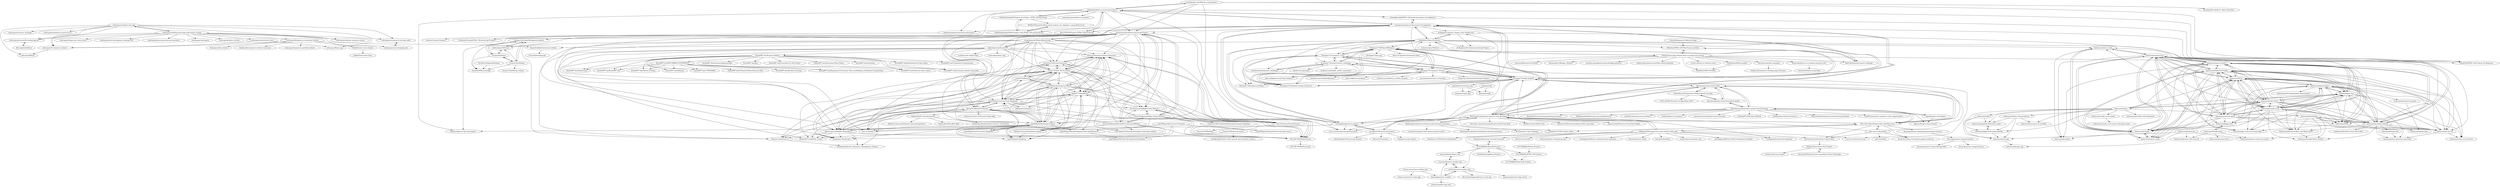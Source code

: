 digraph G {
"Sulagna-Dutta-Roy/Webeginner-projects" -> "Subhradeep10/Fitnezz"
"Sulagna-Dutta-Roy/Webeginner-projects" -> "tier3guy/Acadmica"
"Sulagna-Dutta-Roy/Webeginner-projects" -> "Susmita-Dey/Sukoon"
"Sulagna-Dutta-Roy/Webeginner-projects" -> "shreya024/MemoriesApp"
"ridsuteri/Awesome-Chrome-Extensions" -> "harshita214/Chrome-Extension"
"ridsuteri/Awesome-Chrome-Extensions" -> "surajm-333/Ace-The-FrontEnd"
"ridsuteri/Awesome-Chrome-Extensions" -> "Daksh777/TakeABreak"
"ridsuteri/Awesome-Chrome-Extensions" -> "Tech-N-Science/FunwithScience"
"ridsuteri/Awesome-Chrome-Extensions" -> "arpit456jain/Amazing-Js-Projects"
"briancodex/html-css-js-website-smooth-scroll" -> "briancodex/html-css-portfolio"
"JS-Beginners/project_change_color_background" -> "JS-Beginners/Calculator-JavaScript-Project"
"JS-Beginners/project_change_color_background" -> "ShaifArfan/30days30submits"
"JS-Beginners/project_change_color_background" -> "kubowania/space-invaders"
"Lakhankumawat/LearnCPP" -> "surajm-333/Ace-The-FrontEnd"
"Lakhankumawat/LearnCPP" -> "khushi-purwar/WebDev-ProjectKart"
"Lakhankumawat/LearnCPP" -> "swapnilsparsh/30DaysOfJavaScript"
"Lakhankumawat/LearnCPP" -> "Kushal997-das/Project-Guidance"
"Lakhankumawat/LearnCPP" -> "Rayman-Sodhi/Clone-IT"
"Lakhankumawat/LearnCPP" -> "ridsuteri/Awesome-Chrome-Extensions"
"Lakhankumawat/LearnCPP" -> "arpit456jain/Cool-Front-End-Templates"
"Lakhankumawat/LearnCPP" -> "vasu-1/CalcHub"
"Lakhankumawat/LearnCPP" -> "arpit456jain/Amazing-Js-Projects"
"Lakhankumawat/LearnCPP" -> "abhijeet007rocks8/Dev-Scripts"
"Lakhankumawat/LearnCPP" -> "harshita214/Chrome-Extension"
"Lakhankumawat/LearnCPP" -> "ZeroOctave/ZeroOctave-Javascript-Projects"
"Lakhankumawat/LearnCPP" -> "prathimacode-hub/IoT-Spot"
"Lakhankumawat/LearnCPP" -> "DSC-JSS-NOIDA/QuickLearn"
"Lakhankumawat/LearnCPP" -> "Codecademy/learn-cpp" ["e"=1]
"4GeeksAcademy/react-tutorial-exercises" -> "K-G-PRAJWAL/ReactJS-Projects"
"Kushal997-das/Project-Guidance" -> "Kushal997-das/THE-SPARKS-FOUNDATION"
"Kushal997-das/Project-Guidance" -> "Kushal997-das/Hackerrank"
"Kushal997-das/Project-Guidance" -> "Kushal997-das/Kushal997-das"
"Kushal997-das/Project-Guidance" -> "Kushal997-das/Pattern_Printing"
"Kushal997-das/Project-Guidance" -> "Kushal997-das/Hacktoberfest-Project-Ideas"
"Kushal997-das/Project-Guidance" -> "Kushal997-das/Webmap"
"Kushal997-das/Project-Guidance" -> "Kushal997-das/C-PROGRAM"
"Kushal997-das/Project-Guidance" -> "Kushal997-das/Competitive-Programming"
"Kushal997-das/Project-Guidance" -> "Kushal997-das/Python-for-data-science"
"Kushal997-das/Project-Guidance" -> "Kushal997-das/Pyautogui-module-using-audio"
"Kushal997-das/Project-Guidance" -> "Kushal997-das/awesome-github-profiles"
"Kushal997-das/Project-Guidance" -> "Kushal997-das/Java"
"Kushal997-das/Project-Guidance" -> "Kushal997-das/Contribute-To-This-Project"
"Kushal997-das/Project-Guidance" -> "Kushal997-das/Generation-Music-Player"
"Kushal997-das/Project-Guidance" -> "Kushal997-das/Calculator"
"codersgyan/Responsive-restaurant-website" -> "codersgyan/E-commerce-website"
"codersgyan/Responsive-restaurant-website" -> "Dujota/parallax-website"
"codersgyan/Responsive-restaurant-website" -> "YaninaTrekhleb/restaurant-website"
"codersgyan/Responsive-restaurant-website" -> "ldelbel/music-store-website"
"codersgyan/Responsive-restaurant-website" -> "bedimcode/responsive-website-restaurant" ["e"=1]
"codersgyan/Responsive-restaurant-website" -> "codersgyan/responsive-portfolio-website"
"ShaifArfan/AYANs-portfolio" -> "ShaifArfan/AMYs-Portfolio"
"sahandghavidel/HTML-CSS-JavaScript-projects-for-beginners" -> "solygambas/html-css-javascript-projects"
"sahandghavidel/HTML-CSS-JavaScript-projects-for-beginners" -> "romeojeremiah/javascript-projects-for-beginners"
"sahandghavidel/HTML-CSS-JavaScript-projects-for-beginners" -> "YahiaElTai/HTML-CSS-Projects-for-Beginners"
"behnamazimi/practical-front-end-projects" -> "smthari/Frontend-Projects"
"ShaifArfan/30days30submits" -> "WebCifar/HTML-CSS-Mini-Project-portfolio"
"ShaifArfan/30days30submits" -> "JS-Beginners/project_change_color_background"
"ShaifArfan/30days30submits" -> "WebCifar/frontend-mentor-challenge"
"ShaifArfan/30days30submits" -> "YahiaElTai/HTML-CSS-Projects-for-Beginners"
"ShaifArfan/30days30submits" -> "YaninaTrekhleb/restaurant-website"
"ShaifArfan/30days30submits" -> "strongdan/beginner-js-projects"
"ShaifArfan/30days30submits" -> "zuolizhu/frontendmentor_challenges"
"ShaifArfan/30days30submits" -> "JS-Beginners/Calculator-JavaScript-Project"
"ShaifArfan/30days30submits" -> "florinpop17/10-projects-1-hour"
"ShaifArfan/30days30submits" -> "tusharnankani/ToDoList"
"ShaifArfan/30days30submits" -> "florinpop17/frontend-mentor-challenges"
"ShaifArfan/30days30submits" -> "WebCifar/one-page-website-html-css-project-for-practice"
"ShaifArfan/30days30submits" -> "romeojeremiah/javascript-projects-for-beginners"
"ShaifArfan/30days30submits" -> "florinpop17/100Days100Projects"
"ShaifArfan/30days30submits" -> "kubowania/whac-a-mole"
"Tech-N-Science/FunwithScience" -> "SaraswatGit/PlanZap"
"Tech-N-Science/FunwithScience" -> "ridsuteri/Awesome-Chrome-Extensions"
"Tech-N-Science/FunwithScience" -> "The-Shivam-garg/BigB-E-learn-Websit-e"
"The-Shivam-garg/BigB-E-learn-Websit-e" -> "Tech-N-Science/FunwithScience"
"The-Shivam-garg/BigB-E-learn-Websit-e" -> "DSC-JSS-NOIDA/QuickLearn"
"The-Shivam-garg/BigB-E-learn-Websit-e" -> "SauravMukherjee44/Aec-Library-Website"
"The-Shivam-garg/BigB-E-learn-Websit-e" -> "Daksh777/TakeABreak"
"florinpop17/10-projects-10-hours" -> "florinpop17/100Days100Projects"
"florinpop17/10-projects-10-hours" -> "florinpop17/weekly-projects"
"florinpop17/10-projects-10-hours" -> "florinpop17/10-projects-1-hour"
"florinpop17/10-projects-10-hours" -> "florinpop17/10websites-design-to-html-css"
"florinpop17/10-projects-10-hours" -> "florinpop17/frontend-mentor-challenges"
"florinpop17/10-projects-10-hours" -> "john-smilga/javascript-basic-projects" ["e"=1]
"florinpop17/10-projects-10-hours" -> "zero-to-mastery/javascript20-projects" ["e"=1]
"florinpop17/10-projects-10-hours" -> "Vishal-raj-1/Awesome-JavaScript-Projects" ["e"=1]
"florinpop17/10-projects-10-hours" -> "bradtraversy/vanillawebprojects" ["e"=1]
"florinpop17/10-projects-10-hours" -> "ShaifArfan/30days30submits"
"florinpop17/10-projects-10-hours" -> "romeojeremiah/javascript-projects-for-beginners"
"florinpop17/10-projects-10-hours" -> "john-smilga/react-projects" ["e"=1]
"florinpop17/10-projects-10-hours" -> "bradtraversy/modern_js_udemy_projects" ["e"=1]
"florinpop17/10-projects-10-hours" -> "zero-to-mastery/resources" ["e"=1]
"florinpop17/10-projects-10-hours" -> "micromata/awesome-css-learning" ["e"=1]
"denniskigen/react-weather" -> "iondrimba/react-weather-app"
"denniskigen/react-weather" -> "rawfour/weather-app-react"
"denniskigen/react-weather" -> "LaurenceHo/react-weather-app"
"thecodercoder/fem-easybank" -> "bedimcode/responsive-landing-page-christmas" ["e"=1]
"solygambas/html-css-javascript-projects" -> "Ayushparikh-code/Web-dev-mini-projects"
"solygambas/html-css-javascript-projects" -> "romeojeremiah/javascript-projects-for-beginners"
"solygambas/html-css-javascript-projects" -> "ZeroOctave/ZeroOctave-Javascript-Projects"
"solygambas/html-css-javascript-projects" -> "PacktPublishing/30-Web-Projects-with-HTML-CSS-and-JavaScript"
"solygambas/html-css-javascript-projects" -> "zero-to-mastery/javascript20-projects" ["e"=1]
"solygambas/html-css-javascript-projects" -> "thinkswell/javascript-mini-projects" ["e"=1]
"solygambas/html-css-javascript-projects" -> "Basir-PD/100-Projects-HTML-CSS-JavaScript"
"solygambas/html-css-javascript-projects" -> "YahiaElTai/HTML-CSS-Projects-for-Beginners"
"solygambas/html-css-javascript-projects" -> "Shubham56-droid/HTML-CSS-JavaScript-Projects"
"solygambas/html-css-javascript-projects" -> "sahandghavidel/HTML-CSS-JavaScript-projects-for-beginners"
"solygambas/html-css-javascript-projects" -> "somanath-goudar/html-css-projects"
"solygambas/html-css-javascript-projects" -> "behnamazimi/practical-front-end-projects"
"solygambas/html-css-javascript-projects" -> "PacktPublishing/50-Projects-In-50-Days---HTML-CSS-JavaScript"
"ShivamJoker/InShare" -> "codersgyan/inshare-file-sharing-app-api"
"RealToughCandy/real-world-javascript-interview-questions" -> "RealToughCandy/project-ideas-for-web-developers"
"RealToughCandy/real-world-javascript-interview-questions" -> "IB-IT/Insubuy-Code-Challenge"
"RealToughCandy/real-world-javascript-interview-questions" -> "suecodes/companies-that-mentor-juniors-in-tech" ["e"=1]
"RealToughCandy/real-world-javascript-interview-questions" -> "RealToughCandy/real-world-python-interview-questions"
"Xtremilicious/projectlearn-project-based-learning" -> "fnplus/community-project-ideas"
"Xtremilicious/projectlearn-project-based-learning" -> "aquadzn/learn-x-by-doing-y"
"Xtremilicious/projectlearn-project-based-learning" -> "AlgoryL/Projects-from-Scratch" ["e"=1]
"Xtremilicious/projectlearn-project-based-learning" -> "binconsole/project-based-learning-frontend"
"Xtremilicious/projectlearn-project-based-learning" -> "aceking007/100ProjectsOfCode" ["e"=1]
"Xtremilicious/projectlearn-project-based-learning" -> "rby90/project-based-tutorials-in-c" ["e"=1]
"Xtremilicious/projectlearn-project-based-learning" -> "The-Cool-Coders/Project-Ideas-And-Resources"
"Xtremilicious/projectlearn-project-based-learning" -> "MarwanELAdawy/project-based-learning-frontend"
"Xtremilicious/projectlearn-project-based-learning" -> "anu0012/awesome-computer-science-opportunities" ["e"=1]
"Xtremilicious/projectlearn-project-based-learning" -> "Michael0x2a/curated-programming-resources" ["e"=1]
"Xtremilicious/projectlearn-project-based-learning" -> "RealToughCandy/project-ideas-for-web-developers"
"Xtremilicious/projectlearn-project-based-learning" -> "GDGAhmedabad/Awesome-Learning-Resources"
"Xtremilicious/projectlearn-project-based-learning" -> "JoseDeFreitas/awesome-youtubers" ["e"=1]
"Xtremilicious/projectlearn-project-based-learning" -> "karlhorky/learn-to-program" ["e"=1]
"Xtremilicious/projectlearn-project-based-learning" -> "practical-tutorials/project-based-learning" ["e"=1]
"Ayushparikh-code/Web-dev-mini-projects" -> "solygambas/html-css-javascript-projects"
"Ayushparikh-code/Web-dev-mini-projects" -> "ZeroOctave/ZeroOctave-Javascript-Projects"
"Ayushparikh-code/Web-dev-mini-projects" -> "arpit456jain/Amazing-Js-Projects"
"Ayushparikh-code/Web-dev-mini-projects" -> "YahiaElTai/HTML-CSS-Projects-for-Beginners"
"Ayushparikh-code/Web-dev-mini-projects" -> "Ayushparikh-code/Face--Mask--Detection"
"Ayushparikh-code/Web-dev-mini-projects" -> "Ayush7614/Bundli-Frontend"
"aquadzn/learn-x-by-doing-y" -> "Xtremilicious/projectlearn-project-based-learning"
"aquadzn/learn-x-by-doing-y" -> "AlgoryL/Projects-from-Scratch" ["e"=1]
"the-programmers-hangout/programming-resources" -> "the-programmers-hangout/website"
"open-source-ideas/ideas" -> "The-Cool-Coders/Project-Ideas-And-Resources"
"open-source-ideas/ideas" -> "praveenscience/FinalYear-Project-Ideas"
"open-source-ideas/ideas" -> "Divide-By-0/ideas-for-projects-people-would-use" ["e"=1]
"open-source-ideas/ideas" -> "captn3m0/ideas" ["e"=1]
"open-source-ideas/ideas" -> "fnplus/community-project-ideas"
"open-source-ideas/ideas" -> "RealToughCandy/project-ideas-for-web-developers"
"ZeroOctave/ZeroOctave-Javascript-Projects" -> "ridsuteri/Awesome-Chrome-Extensions"
"ZeroOctave/ZeroOctave-Javascript-Projects" -> "arpit456jain/Amazing-Js-Projects"
"ZeroOctave/ZeroOctave-Javascript-Projects" -> "surajm-333/Ace-The-FrontEnd"
"ZeroOctave/ZeroOctave-Javascript-Projects" -> "arpit456jain/Cool-Front-End-Templates"
"ZeroOctave/ZeroOctave-Javascript-Projects" -> "Sulagna-Dutta-Roy/Webeginner-projects"
"ZeroOctave/ZeroOctave-Javascript-Projects" -> "khushi-purwar/WebDev-ProjectKart"
"ZeroOctave/ZeroOctave-Javascript-Projects" -> "swapnilsparsh/30DaysOfJavaScript"
"ZeroOctave/ZeroOctave-Javascript-Projects" -> "SauravMukherjee44/CodeIN-Community-Website"
"ZeroOctave/ZeroOctave-Javascript-Projects" -> "Ayush7614/Bundli-Frontend"
"ZeroOctave/ZeroOctave-Javascript-Projects" -> "DSC-JSS-NOIDA/QuickLearn"
"ZeroOctave/ZeroOctave-Javascript-Projects" -> "Subhradeep10/Fitnezz"
"ZeroOctave/ZeroOctave-Javascript-Projects" -> "The-Shivam-garg/BigB-E-learn-Websit-e"
"ZeroOctave/ZeroOctave-Javascript-Projects" -> "harshita214/Chrome-Extension"
"ZeroOctave/ZeroOctave-Javascript-Projects" -> "SauravMukherjee44/Aec-Library-Website"
"ZeroOctave/ZeroOctave-Javascript-Projects" -> "Daksh777/TakeABreak"
"kubowania/Nokia3310-Snake" -> "kubowania/space-invaders"
"kubowania/Nokia3310-Snake" -> "kubowania/Tetris"
"kubowania/Nokia3310-Snake" -> "kubowania/connect-four"
"kubowania/Nokia3310-Snake" -> "kubowania/Frogger"
"kubowania/Nokia3310-Snake" -> "kubowania/whack-a-mole"
"kubowania/Nokia3310-Snake" -> "kubowania/memory-game"
"kubowania/Nokia3310-Snake" -> "kubowania/tic-tac-toe"
"kubowania/Nokia3310-Snake" -> "kubowania/pac-man"
"kubowania/Nokia3310-Snake" -> "kubowania/Tetris-Basic"
"kubowania/Nokia3310-Snake" -> "kubowania/portfolio-website"
"kubowania/Nokia3310-Snake" -> "kubowania/2048"
"kubowania/Nokia3310-Snake" -> "kubowania/candy-crush"
"kubowania/Nokia3310-Snake" -> "kubowania/pac-man-move-closer-logic"
"kubowania/Nokia3310-Snake" -> "kubowania/minesweeper"
"kubowania/Nokia3310-Snake" -> "kubowania/show-more-feature"
"praveenscience/FinalYear-Project-Ideas" -> "Williano/Final-Senior-Year-Project-"
"jessabean/100-javascript-projects" -> "elyseholladay/100-javascript-projects"
"jessabean/100-javascript-projects" -> "dotsara/100-projects"
"jessabean/100-javascript-projects" -> "Neha/javascript-projects"
"jessabean/100-javascript-projects" -> "strongdan/beginner-js-projects"
"jessabean/100-javascript-projects" -> "romeojeremiah/javascript-projects-for-beginners"
"Godsont/Responsive-Website-Design" -> "WebCifar/HTML-CSS-Mini-Project-portfolio"
"kubowania/space-invaders" -> "kubowania/connect-four"
"kubowania/space-invaders" -> "kubowania/Frogger"
"kubowania/space-invaders" -> "kubowania/Nokia3310-Snake"
"kubowania/space-invaders" -> "kubowania/Tetris"
"kubowania/space-invaders" -> "kubowania/whack-a-mole"
"kubowania/space-invaders" -> "kubowania/memory-game"
"kubowania/space-invaders" -> "kubowania/pac-man"
"kubowania/space-invaders" -> "kubowania/portfolio-website"
"kubowania/space-invaders" -> "kubowania/whac-a-mole"
"kubowania/space-invaders" -> "kubowania/tic-tac-toe"
"kubowania/space-invaders" -> "kubowania/pac-man-move-closer-logic"
"kubowania/space-invaders" -> "kubowania/breakout"
"kubowania/space-invaders" -> "kubowania/2048"
"kubowania/space-invaders" -> "kubowania/candy-crush"
"SahityaRoy/E-Learning-freesite" -> "SahityaRoy/Hacktoberfest_Practice_Contribution"
"SahityaRoy/E-Learning-freesite" -> "Eduhub-Community/Eduhub-Community.github.io"
"SahityaRoy/E-Learning-freesite" -> "SahityaRoy/DSA_JAVA_Repo"
"Akshat4112/1000_Project_Ideas" -> "OpenSouce-LNMIIT/JavaScriptProjects"
"PacktPublishing/50-Projects-In-50-Days---HTML-CSS-JavaScript" -> "PacktPublishing/30-Web-Projects-with-HTML-CSS-and-JavaScript"
"PacktPublishing/50-Projects-In-50-Days---HTML-CSS-JavaScript" -> "WebDevVikramChoudhary/small_projects_for_beginners_using_Html-Css-Js"
"PacktPublishing/50-Projects-In-50-Days---HTML-CSS-JavaScript" -> "solygambas/html-css-javascript-projects"
"SauravMukherjee44/Aec-Library-Website" -> "SauravMukherjee44/CodeIN-Community-Website"
"SauravMukherjee44/Aec-Library-Website" -> "The-Shivam-garg/BigB-E-learn-Websit-e"
"SauravMukherjee44/Aec-Library-Website" -> "Eduhub-Community/eduhub-website"
"SauravMukherjee44/Aec-Library-Website" -> "Tech-N-Science/FunwithScience"
"SauravMukherjee44/Aec-Library-Website" -> "surajm-333/Ace-The-FrontEnd"
"SauravMukherjee44/Aec-Library-Website" -> "ZeroOctave/ZeroOctave-Javascript-Projects"
"SauravMukherjee44/Aec-Library-Website" -> "DSC-JSS-NOIDA/QuickLearn"
"SauravMukherjee44/Aec-Library-Website" -> "arpit456jain/Amazing-Js-Projects"
"SauravMukherjee44/Aec-Library-Website" -> "ridsuteri/Awesome-Chrome-Extensions"
"SauravMukherjee44/Aec-Library-Website" -> "Coders-Evoke-Community/Amazing-Frontend_Templates" ["e"=1]
"SauravMukherjee44/Aec-Library-Website" -> "harshita214/Chrome-Extension"
"kubowania/candy-crush" -> "kubowania/Tetris"
"kubowania/candy-crush" -> "kubowania/pac-man"
"kubowania/candy-crush" -> "kubowania/2048"
"kubowania/candy-crush" -> "kubowania/portfolio-website"
"kubowania/candy-crush" -> "kubowania/minesweeper"
"kubowania/candy-crush" -> "kubowania/Tetris-Basic"
"kubowania/candy-crush" -> "kubowania/space-invaders"
"kubowania/candy-crush" -> "kubowania/Nokia3310-Snake"
"kubowania/candy-crush" -> "kubowania/Advanced-React-and-Redux-2019"
"kubowania/candy-crush" -> "kubowania/tic-tac-toe"
"kubowania/candy-crush" -> "kubowania/connect-four"
"kubowania/candy-crush" -> "kubowania/pac-man-move-closer-logic"
"kubowania/candy-crush" -> "kubowania/Google-Home-Chatbot"
"kubowania/candy-crush" -> "kubowania/Frogger"
"kubowania/candy-crush" -> "kubowania/memory-game"
"florinpop17/10websites-design-to-html-css" -> "florinpop17/10-projects-1-hour"
"florinpop17/10websites-design-to-html-css" -> "florinpop17/100Days100Projects"
"florinpop17/10websites-design-to-html-css" -> "florinpop17/weekly-projects"
"florinpop17/10websites-design-to-html-css" -> "florinpop17/10-projects-10-hours"
"Basir-PD/100-Projects-HTML-CSS-JavaScript" -> "Shubham56-droid/HTML-CSS-JavaScript-Projects"
"Basir-PD/100-Projects-HTML-CSS-JavaScript" -> "solygambas/html-css-javascript-projects"
"K-G-PRAJWAL/HTML-CSS-Projects" -> "K-G-PRAJWAL/ExpressJS-Projects"
"K-G-PRAJWAL/ReactJS-Projects" -> "K-G-PRAJWAL/HTML-CSS-Projects"
"K-G-PRAJWAL/ReactJS-Projects" -> "PacktPublishing/React-Projects" ["e"=1]
"K-G-PRAJWAL/ReactJS-Projects" -> "K-G-PRAJWAL/ExpressJS-Projects"
"K-G-PRAJWAL/ReactJS-Projects" -> "iondrimba/react-weather-app"
"K-G-PRAJWAL/ReactJS-Projects" -> "iamsainikhil/weather-react"
"K-G-PRAJWAL/ReactJS-Projects" -> "4GeeksAcademy/react-tutorial-exercises"
"WebCifar/one-page-website-html-css-project-for-practice" -> "WebCifar/HTML-CSS-Mini-Project-portfolio"
"WebCifar/one-page-website-html-css-project-for-practice" -> "WebCifar/frontend-mentor-challenge"
"WebCifar/one-page-website-html-css-project-for-practice" -> "scotch-io/html-css-website-course" ["e"=1]
"WebCifar/one-page-website-html-css-project-for-practice" -> "YahiaElTai/HTML-CSS-Projects-for-Beginners"
"WebCifar/one-page-website-html-css-project-for-practice" -> "bornmay/Responsive-Portfolio" ["e"=1]
"WebCifar/one-page-website-html-css-project-for-practice" -> "florinpop17/10websites-design-to-html-css"
"WebCifar/one-page-website-html-css-project-for-practice" -> "ShaifArfan/30days30submits"
"WebCifar/one-page-website-html-css-project-for-practice" -> "akashyap2013/Blooger_Website" ["e"=1]
"WebCifar/one-page-website-html-css-project-for-practice" -> "briancodex/html-css-js-website-smooth-scroll"
"WebCifar/one-page-website-html-css-project-for-practice" -> "ShaifArfan/AYANs-portfolio"
"WebCifar/one-page-website-html-css-project-for-practice" -> "navendu-pottekkat/navendu-pottekkat.github.io" ["e"=1]
"WebCifar/one-page-website-html-css-project-for-practice" -> "ShaifArfan/AMYs-Portfolio"
"WebCifar/one-page-website-html-css-project-for-practice" -> "bedimcode/responsive-portfolio-website-JhonDoe" ["e"=1]
"WebCifar/one-page-website-html-css-project-for-practice" -> "thecodercoder/fem-easybank"
"WebCifar/HTML-CSS-Mini-Project-portfolio" -> "WebCifar/frontend-mentor-challenge"
"WebCifar/HTML-CSS-Mini-Project-portfolio" -> "WebCifar/one-page-website-html-css-project-for-practice"
"Susmita-Dey/Sukoon" -> "Sulagna-Dutta-Roy/Webeginner-projects"
"Susmita-Dey/Sukoon" -> "tier3guy/Acadmica"
"Susmita-Dey/Sukoon" -> "shreya024/MemoriesApp"
"Susmita-Dey/Sukoon" -> "Subhradeep10/Fitnezz"
"Susmita-Dey/Sukoon" -> "Susmita-Dey/Moody-website"
"swapnilsparsh/30DaysOfJavaScript" -> "surajm-333/Ace-The-FrontEnd"
"swapnilsparsh/30DaysOfJavaScript" -> "ZeroOctave/ZeroOctave-Javascript-Projects"
"swapnilsparsh/30DaysOfJavaScript" -> "arpit456jain/Amazing-Js-Projects"
"swapnilsparsh/30DaysOfJavaScript" -> "ridsuteri/Awesome-Chrome-Extensions"
"swapnilsparsh/30DaysOfJavaScript" -> "khushi-purwar/WebDev-ProjectKart"
"swapnilsparsh/30DaysOfJavaScript" -> "arpit456jain/Cool-Front-End-Templates"
"swapnilsparsh/30DaysOfJavaScript" -> "harshita214/Chrome-Extension"
"swapnilsparsh/30DaysOfJavaScript" -> "Daksh777/TakeABreak"
"swapnilsparsh/30DaysOfJavaScript" -> "arpit456jain/Amazing-Css-Effects"
"swapnilsparsh/30DaysOfJavaScript" -> "Rayman-Sodhi/Clone-IT"
"swapnilsparsh/30DaysOfJavaScript" -> "CatsInTech/Rezume"
"swapnilsparsh/30DaysOfJavaScript" -> "Hackathon7/Pacify-final"
"swapnilsparsh/30DaysOfJavaScript" -> "The-Shivam-garg/BigB-E-learn-Websit-e"
"swapnilsparsh/30DaysOfJavaScript" -> "Lakhankumawat/LearnCPP"
"swapnilsparsh/30DaysOfJavaScript" -> "vasu-1/CalcHub"
"The-Cool-Coders/Project-Ideas-And-Resources" -> "fnplus/community-project-ideas"
"The-Cool-Coders/Project-Ideas-And-Resources" -> "open-source-ideas/ideas"
"The-Cool-Coders/Project-Ideas-And-Resources" -> "Divide-By-0/ideas-for-projects-people-would-use" ["e"=1]
"The-Cool-Coders/Project-Ideas-And-Resources" -> "RealToughCandy/project-ideas-for-web-developers"
"The-Cool-Coders/Project-Ideas-And-Resources" -> "Akshat4112/1000_Project_Ideas"
"The-Cool-Coders/Project-Ideas-And-Resources" -> "praveenscience/FinalYear-Project-Ideas"
"The-Cool-Coders/Project-Ideas-And-Resources" -> "Xtremilicious/projectlearn-project-based-learning"
"The-Cool-Coders/Project-Ideas-And-Resources" -> "colbyfayock/50-projects-for-react-and-the-static-web"
"The-Cool-Coders/Project-Ideas-And-Resources" -> "florinpop17/weekly-projects"
"The-Cool-Coders/Project-Ideas-And-Resources" -> "the-programmers-hangout/programming-resources"
"PacktPublishing/30-Web-Projects-with-HTML-CSS-and-JavaScript" -> "WebDevVikramChoudhary/small_projects_for_beginners_using_Html-Css-Js"
"PacktPublishing/30-Web-Projects-with-HTML-CSS-and-JavaScript" -> "PacktPublishing/50-Projects-In-50-Days---HTML-CSS-JavaScript"
"WebDevVikramChoudhary/small_projects_for_beginners_using_Html-Css-Js" -> "PacktPublishing/30-Web-Projects-with-HTML-CSS-and-JavaScript"
"codersgyan/realtime-pizza-app-node-express-mongo" -> "codersgyan/realtime-chat-app"
"codersgyan/realtime-pizza-app-node-express-mongo" -> "codersgyan/inshare-file-sharing-app-api"
"codersgyan/realtime-pizza-app-node-express-mongo" -> "codersgyan/ecommerce-rest-apis-node"
"codersgyan/realtime-pizza-app-node-express-mongo" -> "codersgyan/codershouse-mern"
"codersgyan/realtime-pizza-app-node-express-mongo" -> "codersgyan/web-development-roadmap-2021"
"codersgyan/realtime-pizza-app-node-express-mongo" -> "codersgyan/javascript-interview-questions"
"codersgyan/realtime-pizza-app-node-express-mongo" -> "codersgyan/realtime-comment-system"
"codersgyan/realtime-pizza-app-node-express-mongo" -> "codersgyan/codersgyan"
"codersgyan/realtime-pizza-app-node-express-mongo" -> "codersgyan/E-commerce-website"
"codersgyan/realtime-pizza-app-node-express-mongo" -> "codersgyan/react-shopping-cart"
"codersgyan/realtime-pizza-app-node-express-mongo" -> "codersgyan/theme-switcher"
"codersgyan/realtime-pizza-app-node-express-mongo" -> "codersgyan/Express-Js-crash-course"
"codersgyan/realtime-pizza-app-node-express-mongo" -> "codersgyan/Responsive-restaurant-website"
"florinpop17/10-projects-1-hour" -> "florinpop17/10websites-design-to-html-css"
"florinpop17/10-projects-1-hour" -> "florinpop17/10-projects-10-hours"
"florinpop17/10-projects-1-hour" -> "florinpop17/weekly-projects"
"florinpop17/10-projects-1-hour" -> "florinpop17/100Days100Projects"
"florinpop17/10-projects-1-hour" -> "florinpop17/frontend-mentor-challenges"
"florinpop17/10-projects-1-hour" -> "florinpop17/developer-portfolios"
"florinpop17/100Days100Projects" -> "florinpop17/weekly-projects"
"florinpop17/100Days100Projects" -> "florinpop17/frontend-mentor-challenges"
"florinpop17/100Days100Projects" -> "florinpop17/10-projects-10-hours"
"florinpop17/100Days100Projects" -> "florinpop17/10websites-design-to-html-css"
"florinpop17/100Days100Projects" -> "florinpop17/developer-portfolios"
"florinpop17/100Days100Projects" -> "florinpop17/10-projects-1-hour"
"florinpop17/100Days100Projects" -> "ideias-de-aplicativos/awesome-ideas"
"florinpop17/100Days100Projects" -> "RealToughCandy/project-ideas-for-web-developers"
"florinpop17/100Days100Projects" -> "florinpop17/quiz-app" ["e"=1]
"YaninaTrekhleb/restaurant-website" -> "PictureElement/grecko"
"florinpop17/weekly-projects" -> "florinpop17/100Days100Projects"
"florinpop17/weekly-projects" -> "florinpop17/frontend-mentor-challenges"
"florinpop17/weekly-projects" -> "florinpop17/10-projects-10-hours"
"florinpop17/weekly-projects" -> "florinpop17/10websites-design-to-html-css"
"florinpop17/weekly-projects" -> "florinpop17/10-projects-1-hour"
"florinpop17/weekly-projects" -> "florinpop17/developer-portfolios"
"florinpop17/weekly-projects" -> "RealToughCandy/project-ideas-for-web-developers"
"florinpop17/weekly-projects" -> "fnplus/community-project-ideas"
"florinpop17/weekly-projects" -> "romeojeremiah/javascript-projects-for-beginners"
"florinpop17/weekly-projects" -> "pylnata/movie-browser-app"
"strongdan/beginner-js-projects" -> "romeojeremiah/javascript-projects-for-beginners"
"strongdan/beginner-js-projects" -> "zero-to-mastery/javascript20-projects" ["e"=1]
"strongdan/beginner-js-projects" -> "thinkswell/javascript-mini-projects" ["e"=1]
"strongdan/beginner-js-projects" -> "RealToughCandy/project-ideas-for-web-developers"
"strongdan/beginner-js-projects" -> "jessabean/100-javascript-projects"
"strongdan/beginner-js-projects" -> "JS-Beginners/project_change_color_background"
"strongdan/beginner-js-projects" -> "ShaifArfan/30days30submits"
"colbyfayock/50-projects-for-react-and-the-static-web" -> "florinpop17/weekly-projects"
"colbyfayock/50-projects-for-react-and-the-static-web" -> "RealToughCandy/project-ideas-for-web-developers"
"colbyfayock/50-projects-for-react-and-the-static-web" -> "praveenscience/FinalYear-Project-Ideas"
"colbyfayock/50-projects-for-react-and-the-static-web" -> "zero-to-mastery/resources" ["e"=1]
"colbyfayock/50-projects-for-react-and-the-static-web" -> "softchris/react-book" ["e"=1]
"colbyfayock/50-projects-for-react-and-the-static-web" -> "The-Cool-Coders/Project-Ideas-And-Resources"
"colbyfayock/50-projects-for-react-and-the-static-web" -> "knaxus/problem-solving-javascript" ["e"=1]
"colbyfayock/50-projects-for-react-and-the-static-web" -> "shrutikapoor08/react-coding-interview-questions" ["e"=1]
"colbyfayock/50-projects-for-react-and-the-static-web" -> "4GeeksAcademy/react-tutorial-exercises"
"colbyfayock/50-projects-for-react-and-the-static-web" -> "codingknite/frontend-development" ["e"=1]
"colbyfayock/50-projects-for-react-and-the-static-web" -> "kentcdodds/react-hooks" ["e"=1]
"colbyfayock/50-projects-for-react-and-the-static-web" -> "K-G-PRAJWAL/ReactJS-Projects"
"colbyfayock/50-projects-for-react-and-the-static-web" -> "leerob/fastfeedback" ["e"=1]
"colbyfayock/50-projects-for-react-and-the-static-web" -> "sreetamdas/sreetamdas.com" ["e"=1]
"colbyfayock/50-projects-for-react-and-the-static-web" -> "shrutikapoor08/Learn-Web-Development-Checklist" ["e"=1]
"arpit456jain/Amazing-Css-Effects" -> "arpit456jain/Amazing-Js-Projects"
"arpit456jain/Amazing-Css-Effects" -> "arpit456jain/Cool-Front-End-Templates"
"arpit456jain/Amazing-Css-Effects" -> "arpit456jain/Cool-Front-End_Templates"
"arpit456jain/Amazing-Css-Effects" -> "vasu-1/CalcHub"
"arpit456jain/Amazing-Css-Effects" -> "surajm-333/Ace-The-FrontEnd"
"arpit456jain/Amazing-Css-Effects" -> "arpit456jain/Web-Development-Path-And-Resources"
"arpit456jain/Amazing-Css-Effects" -> "arpit456jain/CodingEasy"
"arpit456jain/Amazing-Css-Effects" -> "Daksh777/TakeABreak"
"arpit456jain/Amazing-Css-Effects" -> "khushi-purwar/WebDev-ProjectKart"
"arpit456jain/Amazing-Css-Effects" -> "CatsInTech/Rezume"
"arpit456jain/Amazing-Css-Effects" -> "DSC-JSS-NOIDA/QuickLearn"
"arpit456jain/Amazing-Css-Effects" -> "ridsuteri/Awesome-Chrome-Extensions"
"arpit456jain/Amazing-Css-Effects" -> "The-Shivam-garg/BigB-E-learn-Websit-e"
"arpit456jain/Amazing-Js-Projects" -> "arpit456jain/Amazing-Css-Effects"
"arpit456jain/Amazing-Js-Projects" -> "surajm-333/Ace-The-FrontEnd"
"arpit456jain/Amazing-Js-Projects" -> "arpit456jain/Cool-Front-End-Templates"
"arpit456jain/Amazing-Js-Projects" -> "arpit456jain/Cool-Front-End_Templates"
"arpit456jain/Amazing-Js-Projects" -> "vasu-1/CalcHub"
"arpit456jain/Amazing-Js-Projects" -> "khushi-purwar/WebDev-ProjectKart"
"arpit456jain/Amazing-Js-Projects" -> "ridsuteri/Awesome-Chrome-Extensions"
"arpit456jain/Amazing-Js-Projects" -> "arpit456jain/CodingEasy"
"arpit456jain/Amazing-Js-Projects" -> "arpit456jain/Web-Development-Path-And-Resources"
"arpit456jain/Amazing-Js-Projects" -> "Hackathon7/Pacify-final"
"arpit456jain/Amazing-Js-Projects" -> "Ayush7614/Bundli-Frontend"
"romeojeremiah/javascript-projects-for-beginners" -> "strongdan/beginner-js-projects"
"romeojeremiah/javascript-projects-for-beginners" -> "solygambas/html-css-javascript-projects"
"romeojeremiah/javascript-projects-for-beginners" -> "zero-to-mastery/javascript20-projects" ["e"=1]
"romeojeremiah/javascript-projects-for-beginners" -> "YahiaElTai/HTML-CSS-Projects-for-Beginners"
"romeojeremiah/javascript-projects-for-beginners" -> "RealToughCandy/project-ideas-for-web-developers"
"romeojeremiah/javascript-projects-for-beginners" -> "thinkswell/javascript-mini-projects" ["e"=1]
"romeojeremiah/javascript-projects-for-beginners" -> "jessabean/100-javascript-projects"
"romeojeremiah/javascript-projects-for-beginners" -> "ZeroOctave/ZeroOctave-Javascript-Projects"
"romeojeremiah/javascript-projects-for-beginners" -> "JS-Beginners/project_change_color_background"
"romeojeremiah/javascript-projects-for-beginners" -> "florinpop17/weekly-projects"
"romeojeremiah/javascript-projects-for-beginners" -> "Basir-PD/100-Projects-HTML-CSS-JavaScript"
"romeojeremiah/javascript-projects-for-beginners" -> "sahandghavidel/HTML-CSS-JavaScript-projects-for-beginners"
"romeojeremiah/javascript-projects-for-beginners" -> "john-smilga/javascript-basic-projects" ["e"=1]
"romeojeremiah/javascript-projects-for-beginners" -> "behnamazimi/practical-front-end-projects"
"romeojeremiah/javascript-projects-for-beginners" -> "ShaifArfan/30days30submits"
"Xtremilicious/ProjectLearn-Project-Based-Learning" -> "binconsole/project-based-learning-frontend"
"Xtremilicious/ProjectLearn-Project-Based-Learning" -> "fnplus/community-project-ideas"
"Xtremilicious/ProjectLearn-Project-Based-Learning" -> "SVCE-ACM/A-December-of-Algorithms-2019" ["e"=1]
"Williano/Final-Senior-Year-Project-" -> "akverma26/Voting-System-using-Block-Chain-Technology"
"Williano/Final-Senior-Year-Project-" -> "nrednav/final-year-project"
"pylnata/movie-browser-app" -> "pylnata/recipies-app"
"pylnata/movie-browser-app" -> "pylnata/mowgli"
"Kushal997-das/THE-SPARKS-FOUNDATION" -> "Kushal997-das/Hackerrank"
"Kushal997-das/THE-SPARKS-FOUNDATION" -> "Kushal997-das/Kushal997-das"
"Kushal997-das/THE-SPARKS-FOUNDATION" -> "Kushal997-das/Machine-Learning"
"Kushal997-das/THE-SPARKS-FOUNDATION" -> "Kushal997-das/Python-for-data-science"
"Kushal997-das/THE-SPARKS-FOUNDATION" -> "Kushal997-das/Webmap"
"Kushal997-das/THE-SPARKS-FOUNDATION" -> "Kushal997-das/Pattern_Printing"
"Kushal997-das/THE-SPARKS-FOUNDATION" -> "Kushal997-das/Analyzing-US-Economic-Data-and-Building-a-Dashboard-Using-Python"
"Kushal997-das/THE-SPARKS-FOUNDATION" -> "Kushal997-das/Pyautogui-module-using-audio"
"Kushal997-das/THE-SPARKS-FOUNDATION" -> "Kushal997-das/Ultimate-Python-Resource-Hub"
"Kushal997-das/THE-SPARKS-FOUNDATION" -> "Kushal997-das/C-PROGRAM"
"kubowania/memory-game" -> "kubowania/space-invaders"
"kubowania/memory-game" -> "kubowania/Tetris"
"kubowania/memory-game" -> "kubowania/Nokia3310-Snake"
"kubowania/memory-game" -> "kubowania/connect-four"
"kubowania/memory-game" -> "kubowania/Frogger"
"kubowania/memory-game" -> "kubowania/whack-a-mole"
"kubowania/memory-game" -> "kubowania/Tetris-Basic"
"kubowania/memory-game" -> "kubowania/candy-crush"
"kubowania/memory-game" -> "kubowania/whac-a-mole"
"kubowania/memory-game" -> "kubowania/pac-man"
"kubowania/memory-game" -> "kubowania/minesweeper"
"kubowania/memory-game" -> "kubowania/2048"
"kubowania/memory-game" -> "kubowania/portfolio-website"
"kubowania/memory-game" -> "kubowania/tic-tac-toe"
"kubowania/memory-game" -> "kubowania/flappy-bird"
"kubowania/mario" -> "kubowania/zelda"
"kubowania/mario" -> "kubowania/disney-clone-graphcms"
"kubowania/mario" -> "kubowania/Tetris-Basic"
"kubowania/mario" -> "kubowania/Nokia3310-Snake"
"kubowania/mario" -> "kubowania/pac-man"
"kubowania/mario" -> "kubowania/light-dark-mode-portfolio"
"kubowania/mario" -> "kubowania/hotel-app"
"kubowania/mario" -> "kubowania/moving-wave-portfolio"
"kubowania/mario" -> "kubowania/graphQL-federation-crypto"
"kubowania/mario" -> "kubowania/Tetris"
"kubowania/mario" -> "kubowania/battleships"
"kubowania/mario" -> "kubowania/candy-crush-reactjs"
"kubowania/mario" -> "kubowania/portfolio-with-animations"
"fnplus/community-project-ideas" -> "binconsole/project-based-learning-frontend"
"fnplus/community-project-ideas" -> "Xtremilicious/projectlearn-project-based-learning"
"fnplus/community-project-ideas" -> "Xtremilicious/ProjectLearn-Project-Based-Learning"
"fnplus/community-project-ideas" -> "Akshat4112/1000_Project_Ideas"
"fnplus/community-project-ideas" -> "The-Cool-Coders/Project-Ideas-And-Resources"
"fnplus/community-project-ideas" -> "RealToughCandy/project-ideas-for-web-developers"
"fnplus/community-project-ideas" -> "florinpop17/weekly-projects"
"kubowania/graphQL-federation-crypto" -> "kubowania/light-dark-mode-portfolio"
"codersgyan/realtime-chat-app" -> "codersgyan/realtime-comment-system"
"codersgyan/realtime-chat-app" -> "codersgyan/E-commerce-website"
"codersgyan/realtime-chat-app" -> "codersgyan/realtime-pizza-app-node-express-mongo"
"codersgyan/realtime-chat-app" -> "codersgyan/fifteen"
"codersgyan/realtime-chat-app" -> "codersgyan/ecommerce-rest-apis-node"
"codersgyan/realtime-chat-app" -> "codersgyan/currency_exchange"
"codersgyan/realtime-chat-app" -> "codersgyan/inshare-file-sharing-app-api"
"codersgyan/realtime-chat-app" -> "codersgyan/tailwind-css-quick-course"
"codersgyan/realtime-chat-app" -> "codersgyan/React-app"
"florinpop17/frontend-mentor-challenges" -> "florinpop17/weekly-projects"
"florinpop17/frontend-mentor-challenges" -> "zuolizhu/frontendmentor_challenges"
"florinpop17/frontend-mentor-challenges" -> "florinpop17/100Days100Projects"
"florinpop17/frontend-mentor-challenges" -> "florinpop17/developer-portfolios"
"florinpop17/frontend-mentor-challenges" -> "florinpop17/10-projects-10-hours"
"florinpop17/frontend-mentor-challenges" -> "bradtraversy/passgen" ["e"=1]
"florinpop17/frontend-mentor-challenges" -> "florinpop17/10-projects-1-hour"
"florinpop17/frontend-mentor-challenges" -> "florinpop17/10websites-design-to-html-css"
"florinpop17/frontend-mentor-challenges" -> "bradtraversy/huddle_styled_components"
"kubowania/candy-crush-reactjs" -> "kubowania/candy-crush-reactjs-with-game-state"
"kubowania/disney-clone-graphcms" -> "kubowania/moving-wave-portfolio"
"kubowania/disney-clone-graphcms" -> "kubowania/hotel-app"
"kubowania/disney-clone-graphcms" -> "kubowania/graphQL-federation-crypto"
"kubowania/disney-clone-graphcms" -> "kubowania/light-dark-mode-portfolio"
"kubowania/hotel-app" -> "kubowania/burger-app"
"Ayush7614/Bundli-Frontend" -> "arpit456jain/Amazing-Js-Projects"
"Ayush7614/Bundli-Frontend" -> "arpit456jain/Cool-Front-End-Templates"
"Ayush7614/Bundli-Frontend" -> "khushi-purwar/WebDev-ProjectKart"
"Ayush7614/Bundli-Frontend" -> "surajm-333/Ace-The-FrontEnd"
"Ayush7614/Bundli-Frontend" -> "sameersrivastava13/Vaccine-Tracker-App" ["e"=1]
"Ayush7614/Bundli-Frontend" -> "DSC-JSS-NOIDA/QuickLearn"
"Ayush7614/Bundli-Frontend" -> "arpit456jain/Amazing-Css-Effects"
"Ayush7614/Bundli-Frontend" -> "Rayman-Sodhi/Clone-IT"
"Ayush7614/Bundli-Frontend" -> "SahityaRoy/E-Learning-freesite"
"Ayush7614/Bundli-Frontend" -> "arpit456jain/Cool-Front-End_Templates"
"the-programmers-hangout/website" -> "the-programmers-hangout/HangoutBot"
"the-programmers-hangout/website" -> "the-programmers-hangout/emacs"
"WebCifar/frontend-mentor-challenge" -> "WebCifar/HTML-CSS-Mini-Project-portfolio"
"surajm-333/Ace-The-FrontEnd" -> "arpit456jain/Amazing-Js-Projects"
"surajm-333/Ace-The-FrontEnd" -> "arpit456jain/Cool-Front-End-Templates"
"surajm-333/Ace-The-FrontEnd" -> "ridsuteri/Awesome-Chrome-Extensions"
"surajm-333/Ace-The-FrontEnd" -> "khushi-purwar/WebDev-ProjectKart"
"surajm-333/Ace-The-FrontEnd" -> "Rayman-Sodhi/Clone-IT"
"surajm-333/Ace-The-FrontEnd" -> "arpit456jain/Amazing-Css-Effects"
"surajm-333/Ace-The-FrontEnd" -> "vasu-1/CalcHub"
"surajm-333/Ace-The-FrontEnd" -> "Daksh777/TakeABreak"
"surajm-333/Ace-The-FrontEnd" -> "harshita214/Chrome-Extension"
"surajm-333/Ace-The-FrontEnd" -> "The-Shivam-garg/BigB-E-learn-Websit-e"
"surajm-333/Ace-The-FrontEnd" -> "arpit456jain/CodingEasy"
"surajm-333/Ace-The-FrontEnd" -> "DSC-JSS-NOIDA/QuickLearn"
"surajm-333/Ace-The-FrontEnd" -> "CatsInTech/Rezume"
"surajm-333/Ace-The-FrontEnd" -> "Tech-N-Science/FunwithScience"
"surajm-333/Ace-The-FrontEnd" -> "Ayush7614/Bundli-Frontend"
"arpit456jain/Open-Source-Programs" -> "arpit456jain/Getting-Started-with-open-source"
"arpit456jain/Open-Source-Programs" -> "arpit456jain/DSA-Path-And-Important-Questions"
"arpit456jain/Open-Source-Programs" -> "arpit456jain/Web-Development-Path-And-Resources"
"arpit456jain/Open-Source-Programs" -> "arpit456jain/CodingEasy"
"kubowania/chrome-trex-game" -> "kubowania/jump-slide"
"kubowania/tic-tac-toe" -> "kubowania/beer-generator-javascript"
"kubowania/tic-tac-toe" -> "kubowania/show-more-feature"
"akverma26/Voting-System-using-Block-Chain-Technology" -> "Williano/Final-Senior-Year-Project-"
"hamza-mirza/react-weather-app" -> "hamza-mirza/react-recipe-app"
"hamza-mirza/react-weather-app" -> "denniskigen/react-weather"
"kubowania/Tetris-Basic" -> "kubowania/Tetris"
"kubowania/Tetris-Basic" -> "kubowania/pac-man"
"kubowania/Tetris-Basic" -> "kubowania/Nokia3310-Snake"
"kubowania/Tetris-Basic" -> "kubowania/candy-crush"
"kubowania/Tetris-Basic" -> "kubowania/space-invaders"
"kubowania/Tetris-Basic" -> "kubowania/minesweeper"
"kubowania/Tetris-Basic" -> "kubowania/memory-game"
"kubowania/Tetris-Basic" -> "kubowania/connect-four"
"kubowania/Tetris-Basic" -> "kubowania/mario"
"kubowania/Tetris-Basic" -> "kubowania/tic-tac-toe"
"kubowania/Tetris-Basic" -> "kubowania/flappy-bird"
"kubowania/Tetris-Basic" -> "kubowania/2048"
"kubowania/Tetris-Basic" -> "kubowania/whack-a-mole"
"kubowania/Tetris-Basic" -> "kubowania/portfolio-website"
"kubowania/Tetris-Basic" -> "kubowania/Advanced-React-and-Redux-2019"
"kubowania/connect-four" -> "kubowania/Frogger"
"kubowania/connect-four" -> "kubowania/space-invaders"
"kubowania/connect-four" -> "kubowania/whack-a-mole"
"kubowania/connect-four" -> "kubowania/Nokia3310-Snake"
"kubowania/connect-four" -> "kubowania/Tetris"
"kubowania/connect-four" -> "kubowania/whac-a-mole"
"kubowania/connect-four" -> "kubowania/memory-game"
"kubowania/connect-four" -> "kubowania/2048"
"kubowania/connect-four" -> "kubowania/breakout"
"kubowania/connect-four" -> "kubowania/tic-tac-toe"
"kubowania/connect-four" -> "kubowania/portfolio-website"
"arpit456jain/Web-Development-Path-And-Resources" -> "arpit456jain/DSA-Path-And-Important-Questions"
"kubowania/minesweeper" -> "kubowania/2048"
"kubowania/minesweeper" -> "kubowania/Tetris"
"kubowania/minesweeper" -> "kubowania/portfolio-website"
"kubowania/minesweeper" -> "kubowania/chrome-trex-game"
"kubowania/minesweeper" -> "kubowania/tic-tac-toe"
"kubowania/minesweeper" -> "kubowania/pac-man-move-closer-logic"
"kubowania/minesweeper" -> "kubowania/flappy-bird"
"kubowania/minesweeper" -> "kubowania/pac-man"
"kubowania/minesweeper" -> "kubowania/Advanced-React-and-Redux-2019"
"kubowania/minesweeper" -> "kubowania/wdi-fundamentals-memorygame"
"kubowania/minesweeper" -> "kubowania/candy-crush"
"kubowania/minesweeper" -> "kubowania/show-more-feature"
"iondrimba/react-weather-app" -> "denniskigen/react-weather"
"iondrimba/react-weather-app" -> "LaurenceHo/react-weather-app"
"iondrimba/react-weather-app" -> "KyruCabading/graphql-mars-rover-api"
"iondrimba/react-weather-app" -> "inspirationjon/react-app-starter"
"Umesh-01/Python-Assistant" -> "hritikksingh/Twitter-video-emotion-and-sentiment-analysis"
"Umesh-01/Python-Assistant" -> "abhijeet007rocks8/Dev-Scripts"
"zuolizhu/frontendmentor_challenges" -> "florinpop17/frontend-mentor-challenges"
"iamsainikhil/weather-react" -> "LaurenceHo/react-weather-app"
"pylnata/teddy" -> "pylnata/mowgli"
"pylnata/teddy" -> "pylnata/recipies-app"
"arpit456jain/Cool-Front-End-Templates" -> "arpit456jain/Amazing-Css-Effects"
"arpit456jain/Cool-Front-End-Templates" -> "arpit456jain/Amazing-Js-Projects"
"arpit456jain/Cool-Front-End-Templates" -> "surajm-333/Ace-The-FrontEnd"
"arpit456jain/Cool-Front-End-Templates" -> "khushi-purwar/WebDev-ProjectKart"
"arpit456jain/Cool-Front-End-Templates" -> "Daksh777/TakeABreak"
"arpit456jain/Cool-Front-End-Templates" -> "vasu-1/CalcHub"
"arpit456jain/Cool-Front-End-Templates" -> "Rayman-Sodhi/Clone-IT"
"arpit456jain/Cool-Front-End-Templates" -> "abhijeet007rocks8/Dev-Scripts"
"arpit456jain/Cool-Front-End-Templates" -> "Ayush7614/Bundli-Frontend"
"arpit456jain/Cool-Front-End-Templates" -> "DSC-JSS-NOIDA/QuickLearn"
"arpit456jain/Cool-Front-End-Templates" -> "ridsuteri/Awesome-Chrome-Extensions"
"arpit456jain/Cool-Front-End-Templates" -> "CatsInTech/Rezume"
"arpit456jain/Cool-Front-End-Templates" -> "The-Shivam-garg/BigB-E-learn-Websit-e"
"arpit456jain/Cool-Front-End-Templates" -> "flyingsonu122/tarana"
"arpit456jain/Cool-Front-End-Templates" -> "harshita214/Chrome-Extension"
"LaurenceHo/react-weather-app" -> "iamsainikhil/weather-react"
"LaurenceHo/react-weather-app" -> "iondrimba/react-weather-app"
"kubowania/2048" -> "kubowania/pac-man-move-closer-logic"
"kubowania/2048" -> "kubowania/tic-tac-toe"
"kubowania/battleships" -> "kubowania/portfolio-website"
"kubowania/battleships" -> "kubowania/whack-a-mole-react-native"
"kubowania/battleships" -> "kubowania/Google-Home-Chatbot"
"kubowania/battleships" -> "kubowania/2048"
"kubowania/battleships" -> "kubowania/Advanced-React-and-Redux-2019"
"kubowania/battleships" -> "kubowania/tic-tac-toe"
"DSC-JSS-NOIDA/QuickLearn" -> "DSC-JSS-NOIDA/EasyLinks"
"Rayman-Sodhi/Clone-IT" -> "hariketsheth/Article_Repository_Management_System"
"binconsole/project-based-learning-frontend" -> "fnplus/community-project-ideas"
"binconsole/project-based-learning-frontend" -> "Xtremilicious/ProjectLearn-Project-Based-Learning"
"binconsole/project-based-learning-frontend" -> "Xtremilicious/projectlearn-project-based-learning"
"RealToughCandy/project-ideas-for-web-developers" -> "RealToughCandy/real-world-javascript-interview-questions"
"RealToughCandy/project-ideas-for-web-developers" -> "florinpop17/weekly-projects"
"RealToughCandy/project-ideas-for-web-developers" -> "fnplus/community-project-ideas"
"RealToughCandy/project-ideas-for-web-developers" -> "strongdan/beginner-js-projects"
"RealToughCandy/project-ideas-for-web-developers" -> "romeojeremiah/javascript-projects-for-beginners"
"RealToughCandy/project-ideas-for-web-developers" -> "WebDevsCom/webDevsCom" ["e"=1]
"RealToughCandy/project-ideas-for-web-developers" -> "andrews1022/web-development-2021-course-list" ["e"=1]
"RealToughCandy/project-ideas-for-web-developers" -> "florinpop17/100Days100Projects"
"RealToughCandy/project-ideas-for-web-developers" -> "The-Cool-Coders/Project-Ideas-And-Resources"
"RealToughCandy/project-ideas-for-web-developers" -> "codingknite/frontend-development" ["e"=1]
"RealToughCandy/project-ideas-for-web-developers" -> "jamesctucker/Fantastic-Front-End-Toolbox" ["e"=1]
"RealToughCandy/project-ideas-for-web-developers" -> "devcenter-square/Learning-Resource-Path-Front-End" ["e"=1]
"RealToughCandy/project-ideas-for-web-developers" -> "zero-to-mastery/javascript20-projects" ["e"=1]
"SauravMukherjee44/CodeIN-Community-Website" -> "SauravMukherjee44/Aec-Library-Website"
"SauravMukherjee44/CodeIN-Community-Website" -> "The-Shivam-garg/BigB-E-learn-Websit-e"
"SauravMukherjee44/CodeIN-Community-Website" -> "arpit456jain/Cool-Front-End-Templates"
"SauravMukherjee44/CodeIN-Community-Website" -> "Hackathon7/Pacify-final"
"SauravMukherjee44/CodeIN-Community-Website" -> "Eduhub-Community/eduhub-website"
"SauravMukherjee44/CodeIN-Community-Website" -> "DSC-JSS-NOIDA/QuickLearn"
"SauravMukherjee44/CodeIN-Community-Website" -> "ridsuteri/Awesome-Chrome-Extensions"
"SauravMukherjee44/CodeIN-Community-Website" -> "Tech-Squad-Community/techsquad-community-website"
"SauravMukherjee44/CodeIN-Community-Website" -> "ZeroOctave/ZeroOctave-Javascript-Projects"
"kubowania/flappy-bird" -> "kubowania/Doodle-Jump"
"kubowania/flappy-bird" -> "kubowania/Frogger"
"kubowania/portfolio-website" -> "kubowania/Advanced-React-and-Redux-2019"
"kubowania/portfolio-website" -> "kubowania/tic-tac-toe"
"kubowania/portfolio-website" -> "kubowania/Google-Home-Chatbot"
"kubowania/portfolio-website" -> "kubowania/Predictive-Text-Search-Bar"
"kubowania/portfolio-website" -> "kubowania/Project-04"
"kubowania/portfolio-website" -> "kubowania/battleships"
"kubowania/portfolio-website" -> "kubowania/space-invaders"
"kubowania/portfolio-website" -> "kubowania/connect-four"
"kubowania/portfolio-website" -> "kubowania/minesweeper"
"kubowania/portfolio-website" -> "kubowania/pac-man"
"kubowania/portfolio-website" -> "kubowania/beer-generator-javascript"
"kubowania/portfolio-website" -> "kubowania/jump-slide"
"CatsInTech/Rezume" -> "ridsuteri/Awesome-Chrome-Extensions"
"CatsInTech/Rezume" -> "Daksh777/TakeABreak"
"CatsInTech/Rezume" -> "arpit456jain/Cool-Front-End-Templates"
"CatsInTech/Rezume" -> "surajm-333/Ace-The-FrontEnd"
"CatsInTech/Rezume" -> "harshita214/Chrome-Extension"
"CatsInTech/Rezume" -> "khushi-purwar/WebDev-ProjectKart"
"CatsInTech/Rezume" -> "arpit456jain/Amazing-Css-Effects"
"CatsInTech/Rezume" -> "Hackathon7/Pacify-final"
"Eduhub-Community/eduhub-website" -> "Daksh777/TakeABreak"
"Eduhub-Community/eduhub-website" -> "arpit456jain/CodingEasy"
"khushi-purwar/WebDev-ProjectKart" -> "arpit456jain/Cool-Front-End-Templates"
"khushi-purwar/WebDev-ProjectKart" -> "Rayman-Sodhi/Clone-IT"
"khushi-purwar/WebDev-ProjectKart" -> "surajm-333/Ace-The-FrontEnd"
"khushi-purwar/WebDev-ProjectKart" -> "abhijeet007rocks8/Dev-Scripts"
"khushi-purwar/WebDev-ProjectKart" -> "Hackathon7/Pacify-final"
"khushi-purwar/WebDev-ProjectKart" -> "DSC-JSS-NOIDA/QuickLearn"
"khushi-purwar/WebDev-ProjectKart" -> "arpit456jain/Amazing-Js-Projects"
"khushi-purwar/WebDev-ProjectKart" -> "Daksh777/TakeABreak"
"khushi-purwar/WebDev-ProjectKart" -> "hariketsheth/Article_Repository_Management_System"
"khushi-purwar/WebDev-ProjectKart" -> "Ayush7614/Bundli-Frontend"
"codersgyan/codershouse-mern" -> "codersgyan/E-commerce-website"
"codersgyan/codershouse-mern" -> "codersgyan/React-app"
"K-G-PRAJWAL/Python-Projects" -> "K-G-PRAJWAL/HTML-CSS-Projects"
"Subhradeep10/Fitnezz" -> "Sulagna-Dutta-Roy/Webeginner-projects"
"Subhradeep10/Fitnezz" -> "tier3guy/Acadmica"
"kubowania/Tetris" -> "kubowania/Nokia3310-Snake"
"kubowania/Tetris" -> "kubowania/space-invaders"
"kubowania/Tetris" -> "kubowania/Frogger"
"kubowania/Tetris" -> "kubowania/connect-four"
"kubowania/Tetris" -> "kubowania/whack-a-mole"
"kubowania/Tetris" -> "kubowania/memory-game"
"kubowania/Tetris" -> "kubowania/Tetris-Basic"
"kubowania/Tetris" -> "kubowania/pac-man"
"kubowania/Tetris" -> "kubowania/candy-crush"
"kubowania/Tetris" -> "kubowania/minesweeper"
"kubowania/Tetris" -> "kubowania/tic-tac-toe"
"kubowania/Tetris" -> "kubowania/2048"
"kubowania/Tetris" -> "kubowania/flappy-bird"
"kubowania/Tetris" -> "kubowania/Advanced-React-and-Redux-2019"
"kubowania/Tetris" -> "kubowania/portfolio-website"
"Daksh777/TakeABreak" -> "hariketsheth/Article_Repository_Management_System"
"Daksh777/TakeABreak" -> "Eduhub-Community/eduhub-website"
"Daksh777/TakeABreak" -> "DSC-JSS-NOIDA/QuickLearn"
"Daksh777/TakeABreak" -> "ridsuteri/Awesome-Chrome-Extensions"
"Daksh777/TakeABreak" -> "arpit456jain/Cool-Front-End-Templates"
"Daksh777/TakeABreak" -> "vasu-1/CalcHub"
"Daksh777/TakeABreak" -> "flyingsonu122/tarana"
"Daksh777/TakeABreak" -> "arpit456jain/CodingEasy"
"codersgyan/inshare-file-sharing-app-api" -> "ShivamJoker/InShare"
"kubowania/burger-api" -> "kubowania/whack-a-mole-react-native"
"kubowania/burger-api" -> "kubowania/burger-app"
"kubowania/burger-api" -> "kubowania/pacman-with-voice-AI"
"kubowania/burger-api" -> "kubowania/hotel-app"
"kubowania/zelda" -> "kubowania/graphQL-federation-crypto"
"kubowania/zelda" -> "kubowania/light-dark-mode-portfolio"
"kubowania/zelda" -> "kubowania/hotel-app"
"kubowania/light-dark-mode-portfolio" -> "kubowania/hotel-app"
"kubowania/light-dark-mode-portfolio" -> "kubowania/graphQL-federation-crypto"
"kubowania/whack-a-mole" -> "kubowania/connect-four"
"kubowania/whack-a-mole" -> "kubowania/Frogger"
"kubowania/pac-man" -> "kubowania/pac-man-move-closer-logic"
"kubowania/pac-man" -> "kubowania/space-invaders"
"kubowania/pac-man" -> "kubowania/tic-tac-toe"
"kubowania/pac-man" -> "kubowania/Tetris"
"kubowania/pac-man" -> "kubowania/Tetris-Basic"
"kubowania/pac-man" -> "kubowania/Frogger"
"kubowania/pac-man" -> "kubowania/connect-four"
"kubowania/pac-man" -> "kubowania/portfolio-website"
"kubowania/pac-man" -> "kubowania/Nokia3310-Snake"
"kubowania/pac-man" -> "kubowania/show-more-feature"
"kubowania/pac-man" -> "kubowania/2048"
"kubowania/pac-man" -> "kubowania/beer-generator-javascript"
"kubowania/pac-man" -> "kubowania/flappy-bird"
"kubowania/pac-man" -> "kubowania/minesweeper"
"kubowania/pac-man" -> "kubowania/candy-crush"
"Portfolio-Shop/portfolioshop" -> "shreya024/MemoriesApp"
"harshita214/Chrome-Extension" -> "ridsuteri/Awesome-Chrome-Extensions"
"harshita214/Chrome-Extension" -> "Tech-N-Science/FunwithScience"
"harshita214/Chrome-Extension" -> "abhijeet007rocks8/Dev-Scripts"
"harshita214/Chrome-Extension" -> "Hackathon7/Pacify-final"
"harshita214/Chrome-Extension" -> "Tech-Squad-Community/techsquad-community-website"
"harshita214/Chrome-Extension" -> "surajm-333/Ace-The-FrontEnd"
"codersgyan/react-shopping-cart" -> "codersgyan/ecommerce-rest-apis-node"
"tier3guy/Acadmica" -> "Sulagna-Dutta-Roy/Webeginner-projects"
"tier3guy/Acadmica" -> "Subhradeep10/Fitnezz"
"tier3guy/Acadmica" -> "Susmita-Dey/Sukoon"
"tier3guy/Acadmica" -> "shreya024/MemoriesApp"
"kubowania/Advanced-React-and-Redux-2019" -> "kubowania/Google-Home-Chatbot"
"kubowania/Project-04" -> "kubowania/beer-generator-javascript"
"kubowania/Doodle-Jump" -> "kubowania/flappy-bird"
"kubowania/Doodle-Jump" -> "kubowania/whack-a-mole-react-native"
"kubowania/Doodle-Jump" -> "kubowania/pacman-AI-live"
"kubowania/Doodle-Jump" -> "kubowania/pacman-with-voice-AI"
"ldelbel/music-store-website" -> "ldelbel/Newsweek-Clone"
"codersgyan/ecommerce-rest-apis-node" -> "codersgyan/react-shopping-cart"
"kubowania/whac-a-mole" -> "kubowania/Frogger"
"kubowania/whac-a-mole" -> "kubowania/connect-four"
"kubowania/whac-a-mole" -> "kubowania/breakout"
"kubowania/Frogger" -> "kubowania/connect-four"
"kubowania/Frogger" -> "kubowania/space-invaders"
"kubowania/Frogger" -> "kubowania/whack-a-mole"
"kubowania/Frogger" -> "kubowania/breakout"
"kubowania/Frogger" -> "kubowania/Nokia3310-Snake"
"kubowania/Frogger" -> "kubowania/Tetris"
"kubowania/Frogger" -> "kubowania/whac-a-mole"
"codersgyan/E-commerce-website" -> "codersgyan/fifteen"
"Sulagna-Dutta-Roy/Webeginner-projects" ["l"="25.201,-22.692"]
"Subhradeep10/Fitnezz" ["l"="25.19,-22.682"]
"tier3guy/Acadmica" ["l"="25.19,-22.705"]
"Susmita-Dey/Sukoon" ["l"="25.206,-22.711"]
"shreya024/MemoriesApp" ["l"="25.196,-22.724"]
"ridsuteri/Awesome-Chrome-Extensions" ["l"="25.146,-22.615"]
"harshita214/Chrome-Extension" ["l"="25.137,-22.606"]
"surajm-333/Ace-The-FrontEnd" ["l"="25.141,-22.626"]
"Daksh777/TakeABreak" ["l"="25.13,-22.616"]
"Tech-N-Science/FunwithScience" ["l"="25.149,-22.589"]
"arpit456jain/Amazing-Js-Projects" ["l"="25.146,-22.635"]
"briancodex/html-css-js-website-smooth-scroll" ["l"="25.317,-22.484"]
"briancodex/html-css-portfolio" ["l"="25.297,-22.469"]
"JS-Beginners/project_change_color_background" ["l"="25.415,-22.505"]
"JS-Beginners/Calculator-JavaScript-Project" ["l"="25.436,-22.5"]
"ShaifArfan/30days30submits" ["l"="25.422,-22.534"]
"kubowania/space-invaders" ["l"="25.427,-22.356"]
"Lakhankumawat/LearnCPP" ["l"="25.107,-22.653"]
"khushi-purwar/WebDev-ProjectKart" ["l"="25.131,-22.643"]
"swapnilsparsh/30DaysOfJavaScript" ["l"="25.142,-22.648"]
"Kushal997-das/Project-Guidance" ["l"="24.988,-22.71"]
"Rayman-Sodhi/Clone-IT" ["l"="25.125,-22.66"]
"arpit456jain/Cool-Front-End-Templates" ["l"="25.131,-22.628"]
"vasu-1/CalcHub" ["l"="25.109,-22.631"]
"abhijeet007rocks8/Dev-Scripts" ["l"="25.097,-22.617"]
"ZeroOctave/ZeroOctave-Javascript-Projects" ["l"="25.184,-22.632"]
"prathimacode-hub/IoT-Spot" ["l"="25.074,-22.677"]
"DSC-JSS-NOIDA/QuickLearn" ["l"="25.16,-22.635"]
"Codecademy/learn-cpp" ["l"="-13.942,21.41"]
"4GeeksAcademy/react-tutorial-exercises" ["l"="25.477,-22.791"]
"K-G-PRAJWAL/ReactJS-Projects" ["l"="25.485,-22.823"]
"Kushal997-das/THE-SPARKS-FOUNDATION" ["l"="24.948,-22.729"]
"Kushal997-das/Hackerrank" ["l"="24.967,-22.743"]
"Kushal997-das/Kushal997-das" ["l"="24.955,-22.702"]
"Kushal997-das/Pattern_Printing" ["l"="24.947,-22.711"]
"Kushal997-das/Hacktoberfest-Project-Ideas" ["l"="24.994,-22.739"]
"Kushal997-das/Webmap" ["l"="24.978,-22.733"]
"Kushal997-das/C-PROGRAM" ["l"="24.968,-22.721"]
"Kushal997-das/Competitive-Programming" ["l"="25.012,-22.717"]
"Kushal997-das/Python-for-data-science" ["l"="24.966,-22.731"]
"Kushal997-das/Pyautogui-module-using-audio" ["l"="24.962,-22.712"]
"Kushal997-das/awesome-github-profiles" ["l"="24.994,-22.687"]
"Kushal997-das/Java" ["l"="25.006,-22.731"]
"Kushal997-das/Contribute-To-This-Project" ["l"="24.979,-22.685"]
"Kushal997-das/Generation-Music-Player" ["l"="24.968,-22.691"]
"Kushal997-das/Calculator" ["l"="25.008,-22.7"]
"codersgyan/Responsive-restaurant-website" ["l"="25.671,-22.435"]
"codersgyan/E-commerce-website" ["l"="25.72,-22.413"]
"Dujota/parallax-website" ["l"="25.649,-22.425"]
"YaninaTrekhleb/restaurant-website" ["l"="25.556,-22.479"]
"ldelbel/music-store-website" ["l"="25.684,-22.458"]
"bedimcode/responsive-website-restaurant" ["l"="27.736,-21.33"]
"codersgyan/responsive-portfolio-website" ["l"="25.673,-22.411"]
"ShaifArfan/AYANs-portfolio" ["l"="25.331,-22.509"]
"ShaifArfan/AMYs-Portfolio" ["l"="25.348,-22.495"]
"sahandghavidel/HTML-CSS-JavaScript-projects-for-beginners" ["l"="25.336,-22.61"]
"solygambas/html-css-javascript-projects" ["l"="25.295,-22.616"]
"romeojeremiah/javascript-projects-for-beginners" ["l"="25.374,-22.596"]
"YahiaElTai/HTML-CSS-Projects-for-Beginners" ["l"="25.335,-22.577"]
"behnamazimi/practical-front-end-projects" ["l"="25.336,-22.644"]
"smthari/Frontend-Projects" ["l"="25.335,-22.682"]
"WebCifar/HTML-CSS-Mini-Project-portfolio" ["l"="25.391,-22.496"]
"WebCifar/frontend-mentor-challenge" ["l"="25.395,-22.514"]
"strongdan/beginner-js-projects" ["l"="25.404,-22.576"]
"zuolizhu/frontendmentor_challenges" ["l"="25.471,-22.54"]
"florinpop17/10-projects-1-hour" ["l"="25.458,-22.589"]
"tusharnankani/ToDoList" ["l"="25.463,-22.506"]
"florinpop17/frontend-mentor-challenges" ["l"="25.47,-22.573"]
"WebCifar/one-page-website-html-css-project-for-practice" ["l"="25.371,-22.518"]
"florinpop17/100Days100Projects" ["l"="25.444,-22.603"]
"kubowania/whac-a-mole" ["l"="25.422,-22.386"]
"SaraswatGit/PlanZap" ["l"="25.142,-22.558"]
"The-Shivam-garg/BigB-E-learn-Websit-e" ["l"="25.16,-22.616"]
"SauravMukherjee44/Aec-Library-Website" ["l"="25.164,-22.601"]
"florinpop17/10-projects-10-hours" ["l"="25.44,-22.57"]
"florinpop17/weekly-projects" ["l"="25.461,-22.618"]
"florinpop17/10websites-design-to-html-css" ["l"="25.431,-22.587"]
"john-smilga/javascript-basic-projects" ["l"="24.17,-23.267"]
"zero-to-mastery/javascript20-projects" ["l"="28.221,-21.55"]
"Vishal-raj-1/Awesome-JavaScript-Projects" ["l"="27.876,-19.633"]
"bradtraversy/vanillawebprojects" ["l"="27.961,-20.143"]
"john-smilga/react-projects" ["l"="24.105,-23.304"]
"bradtraversy/modern_js_udemy_projects" ["l"="25.666,-24.99"]
"zero-to-mastery/resources" ["l"="28.187,-21.547"]
"micromata/awesome-css-learning" ["l"="27.745,-19.622"]
"denniskigen/react-weather" ["l"="25.493,-22.924"]
"iondrimba/react-weather-app" ["l"="25.479,-22.892"]
"rawfour/weather-app-react" ["l"="25.515,-22.941"]
"LaurenceHo/react-weather-app" ["l"="25.499,-22.893"]
"thecodercoder/fem-easybank" ["l"="25.351,-22.461"]
"bedimcode/responsive-landing-page-christmas" ["l"="27.704,-21.307"]
"Ayushparikh-code/Web-dev-mini-projects" ["l"="25.236,-22.622"]
"PacktPublishing/30-Web-Projects-with-HTML-CSS-and-JavaScript" ["l"="25.272,-22.654"]
"thinkswell/javascript-mini-projects" ["l"="27.216,-24.895"]
"Basir-PD/100-Projects-HTML-CSS-JavaScript" ["l"="25.312,-22.595"]
"Shubham56-droid/HTML-CSS-JavaScript-Projects" ["l"="25.289,-22.592"]
"somanath-goudar/html-css-projects" ["l"="25.264,-22.579"]
"PacktPublishing/50-Projects-In-50-Days---HTML-CSS-JavaScript" ["l"="25.291,-22.648"]
"ShivamJoker/InShare" ["l"="25.8,-22.357"]
"codersgyan/inshare-file-sharing-app-api" ["l"="25.78,-22.372"]
"RealToughCandy/real-world-javascript-interview-questions" ["l"="25.422,-22.677"]
"RealToughCandy/project-ideas-for-web-developers" ["l"="25.45,-22.644"]
"IB-IT/Insubuy-Code-Challenge" ["l"="25.414,-22.702"]
"suecodes/companies-that-mentor-juniors-in-tech" ["l"="29.985,-19.525"]
"RealToughCandy/real-world-python-interview-questions" ["l"="25.403,-22.692"]
"Xtremilicious/projectlearn-project-based-learning" ["l"="25.535,-22.65"]
"fnplus/community-project-ideas" ["l"="25.499,-22.66"]
"aquadzn/learn-x-by-doing-y" ["l"="25.585,-22.658"]
"AlgoryL/Projects-from-Scratch" ["l"="-13.648,17.359"]
"binconsole/project-based-learning-frontend" ["l"="25.529,-22.674"]
"aceking007/100ProjectsOfCode" ["l"="27.799,-19.846"]
"rby90/project-based-tutorials-in-c" ["l"="-13.668,17.39"]
"The-Cool-Coders/Project-Ideas-And-Resources" ["l"="25.495,-22.684"]
"MarwanELAdawy/project-based-learning-frontend" ["l"="25.556,-22.631"]
"anu0012/awesome-computer-science-opportunities" ["l"="27.655,-19.616"]
"Michael0x2a/curated-programming-resources" ["l"="27.75,-19.723"]
"GDGAhmedabad/Awesome-Learning-Resources" ["l"="25.578,-22.629"]
"JoseDeFreitas/awesome-youtubers" ["l"="27.596,-19.671"]
"karlhorky/learn-to-program" ["l"="27.69,-19.893"]
"practical-tutorials/project-based-learning" ["l"="28.079,-20.339"]
"Ayushparikh-code/Face--Mask--Detection" ["l"="25.234,-22.643"]
"Ayush7614/Bundli-Frontend" ["l"="25.158,-22.653"]
"the-programmers-hangout/programming-resources" ["l"="25.547,-22.752"]
"the-programmers-hangout/website" ["l"="25.576,-22.789"]
"open-source-ideas/ideas" ["l"="25.47,-22.69"]
"praveenscience/FinalYear-Project-Ideas" ["l"="25.521,-22.724"]
"Divide-By-0/ideas-for-projects-people-would-use" ["l"="7.73,8.48"]
"captn3m0/ideas" ["l"="31.219,-20.626"]
"SauravMukherjee44/CodeIN-Community-Website" ["l"="25.177,-22.608"]
"kubowania/Nokia3310-Snake" ["l"="25.424,-22.331"]
"kubowania/Tetris" ["l"="25.414,-22.326"]
"kubowania/connect-four" ["l"="25.423,-22.345"]
"kubowania/Frogger" ["l"="25.411,-22.351"]
"kubowania/whack-a-mole" ["l"="25.438,-22.355"]
"kubowania/memory-game" ["l"="25.439,-22.343"]
"kubowania/tic-tac-toe" ["l"="25.436,-22.318"]
"kubowania/pac-man" ["l"="25.428,-22.32"]
"kubowania/Tetris-Basic" ["l"="25.418,-22.312"]
"kubowania/portfolio-website" ["l"="25.45,-22.318"]
"kubowania/2048" ["l"="25.45,-22.328"]
"kubowania/candy-crush" ["l"="25.438,-22.328"]
"kubowania/pac-man-move-closer-logic" ["l"="25.454,-22.338"]
"kubowania/minesweeper" ["l"="25.44,-22.307"]
"kubowania/show-more-feature" ["l"="25.423,-22.3"]
"Williano/Final-Senior-Year-Project-" ["l"="25.59,-22.745"]
"jessabean/100-javascript-projects" ["l"="25.37,-22.568"]
"elyseholladay/100-javascript-projects" ["l"="25.333,-22.554"]
"dotsara/100-projects" ["l"="25.368,-22.548"]
"Neha/javascript-projects" ["l"="25.348,-22.545"]
"Godsont/Responsive-Website-Design" ["l"="25.399,-22.459"]
"kubowania/breakout" ["l"="25.407,-22.371"]
"SahityaRoy/E-Learning-freesite" ["l"="25.137,-22.711"]
"SahityaRoy/Hacktoberfest_Practice_Contribution" ["l"="25.129,-22.74"]
"Eduhub-Community/Eduhub-Community.github.io" ["l"="25.117,-22.726"]
"SahityaRoy/DSA_JAVA_Repo" ["l"="25.142,-22.728"]
"Akshat4112/1000_Project_Ideas" ["l"="25.506,-22.707"]
"OpenSouce-LNMIIT/JavaScriptProjects" ["l"="25.507,-22.745"]
"WebDevVikramChoudhary/small_projects_for_beginners_using_Html-Css-Js" ["l"="25.277,-22.674"]
"Eduhub-Community/eduhub-website" ["l"="25.133,-22.589"]
"Coders-Evoke-Community/Amazing-Frontend_Templates" ["l"="27.697,-25.144"]
"kubowania/Advanced-React-and-Redux-2019" ["l"="25.432,-22.3"]
"kubowania/Google-Home-Chatbot" ["l"="25.457,-22.298"]
"K-G-PRAJWAL/HTML-CSS-Projects" ["l"="25.514,-22.842"]
"K-G-PRAJWAL/ExpressJS-Projects" ["l"="25.498,-22.838"]
"PacktPublishing/React-Projects" ["l"="24.049,-26.721"]
"iamsainikhil/weather-react" ["l"="25.494,-22.866"]
"scotch-io/html-css-website-course" ["l"="30.85,-21.444"]
"bornmay/Responsive-Portfolio" ["l"="27.848,-21.693"]
"akashyap2013/Blooger_Website" ["l"="-24.261,-40.82"]
"navendu-pottekkat/navendu-pottekkat.github.io" ["l"="27.783,-21.762"]
"bedimcode/responsive-portfolio-website-JhonDoe" ["l"="27.72,-21.337"]
"Susmita-Dey/Moody-website" ["l"="25.218,-22.732"]
"arpit456jain/Amazing-Css-Effects" ["l"="25.121,-22.635"]
"CatsInTech/Rezume" ["l"="25.119,-22.618"]
"Hackathon7/Pacify-final" ["l"="25.154,-22.624"]
"colbyfayock/50-projects-for-react-and-the-static-web" ["l"="25.475,-22.726"]
"codersgyan/realtime-pizza-app-node-express-mongo" ["l"="25.75,-22.412"]
"codersgyan/realtime-chat-app" ["l"="25.751,-22.388"]
"codersgyan/ecommerce-rest-apis-node" ["l"="25.774,-22.397"]
"codersgyan/codershouse-mern" ["l"="25.74,-22.43"]
"codersgyan/web-development-roadmap-2021" ["l"="25.786,-22.437"]
"codersgyan/javascript-interview-questions" ["l"="25.775,-22.42"]
"codersgyan/realtime-comment-system" ["l"="25.732,-22.385"]
"codersgyan/codersgyan" ["l"="25.756,-22.44"]
"codersgyan/react-shopping-cart" ["l"="25.787,-22.407"]
"codersgyan/theme-switcher" ["l"="25.766,-22.43"]
"codersgyan/Express-Js-crash-course" ["l"="25.724,-22.427"]
"florinpop17/developer-portfolios" ["l"="25.479,-22.598"]
"ideias-de-aplicativos/awesome-ideas" ["l"="25.41,-22.635"]
"florinpop17/quiz-app" ["l"="-2.728,-28.92"]
"PictureElement/grecko" ["l"="25.58,-22.466"]
"pylnata/movie-browser-app" ["l"="25.534,-22.591"]
"softchris/react-book" ["l"="-9.62,-19.161"]
"knaxus/problem-solving-javascript" ["l"="27.773,-19.861"]
"shrutikapoor08/react-coding-interview-questions" ["l"="26.261,-23.144"]
"codingknite/frontend-development" ["l"="27.762,-19.806"]
"kentcdodds/react-hooks" ["l"="27.164,-24.57"]
"leerob/fastfeedback" ["l"="29.845,-27.448"]
"sreetamdas/sreetamdas.com" ["l"="31.886,-28.884"]
"shrutikapoor08/Learn-Web-Development-Checklist" ["l"="26.221,-23.125"]
"arpit456jain/Cool-Front-End_Templates" ["l"="25.142,-22.669"]
"arpit456jain/Web-Development-Path-And-Resources" ["l"="25.082,-22.629"]
"arpit456jain/CodingEasy" ["l"="25.107,-22.608"]
"Xtremilicious/ProjectLearn-Project-Based-Learning" ["l"="25.545,-22.689"]
"SVCE-ACM/A-December-of-Algorithms-2019" ["l"="25.643,-20.883"]
"akverma26/Voting-System-using-Block-Chain-Technology" ["l"="25.612,-22.763"]
"nrednav/final-year-project" ["l"="25.624,-22.742"]
"pylnata/recipies-app" ["l"="25.566,-22.571"]
"pylnata/mowgli" ["l"="25.569,-22.584"]
"Kushal997-das/Machine-Learning" ["l"="24.935,-22.753"]
"Kushal997-das/Analyzing-US-Economic-Data-and-Building-a-Dashboard-Using-Python" ["l"="24.92,-22.724"]
"Kushal997-das/Ultimate-Python-Resource-Hub" ["l"="24.921,-22.74"]
"kubowania/flappy-bird" ["l"="25.396,-22.315"]
"kubowania/mario" ["l"="25.416,-22.27"]
"kubowania/zelda" ["l"="25.42,-22.242"]
"kubowania/disney-clone-graphcms" ["l"="25.394,-22.235"]
"kubowania/light-dark-mode-portfolio" ["l"="25.404,-22.244"]
"kubowania/hotel-app" ["l"="25.388,-22.247"]
"kubowania/moving-wave-portfolio" ["l"="25.398,-22.256"]
"kubowania/graphQL-federation-crypto" ["l"="25.411,-22.23"]
"kubowania/battleships" ["l"="25.436,-22.287"]
"kubowania/candy-crush-reactjs" ["l"="25.438,-22.222"]
"kubowania/portfolio-with-animations" ["l"="25.443,-22.247"]
"codersgyan/fifteen" ["l"="25.727,-22.396"]
"codersgyan/currency_exchange" ["l"="25.756,-22.366"]
"codersgyan/tailwind-css-quick-course" ["l"="25.743,-22.366"]
"codersgyan/React-app" ["l"="25.763,-22.411"]
"bradtraversy/passgen" ["l"="25.648,-24.92"]
"bradtraversy/huddle_styled_components" ["l"="25.511,-22.552"]
"kubowania/candy-crush-reactjs-with-game-state" ["l"="25.444,-22.201"]
"kubowania/burger-app" ["l"="25.368,-22.234"]
"sameersrivastava13/Vaccine-Tracker-App" ["l"="31.489,-22.032"]
"the-programmers-hangout/HangoutBot" ["l"="25.584,-22.809"]
"the-programmers-hangout/emacs" ["l"="25.596,-22.8"]
"arpit456jain/Open-Source-Programs" ["l"="25.055,-22.61"]
"arpit456jain/Getting-Started-with-open-source" ["l"="25.022,-22.6"]
"arpit456jain/DSA-Path-And-Important-Questions" ["l"="25.05,-22.628"]
"kubowania/chrome-trex-game" ["l"="25.479,-22.279"]
"kubowania/jump-slide" ["l"="25.478,-22.297"]
"kubowania/beer-generator-javascript" ["l"="25.466,-22.318"]
"hamza-mirza/react-weather-app" ["l"="25.491,-22.967"]
"hamza-mirza/react-recipe-app" ["l"="25.494,-22.998"]
"kubowania/wdi-fundamentals-memorygame" ["l"="25.459,-22.283"]
"KyruCabading/graphql-mars-rover-api" ["l"="25.458,-22.895"]
"inspirationjon/react-app-starter" ["l"="25.463,-22.909"]
"Umesh-01/Python-Assistant" ["l"="25.063,-22.581"]
"hritikksingh/Twitter-video-emotion-and-sentiment-analysis" ["l"="25.044,-22.563"]
"pylnata/teddy" ["l"="25.594,-22.57"]
"flyingsonu122/tarana" ["l"="25.109,-22.592"]
"kubowania/whack-a-mole-react-native" ["l"="25.386,-22.273"]
"DSC-JSS-NOIDA/EasyLinks" ["l"="25.182,-22.66"]
"hariketsheth/Article_Repository_Management_System" ["l"="25.102,-22.639"]
"WebDevsCom/webDevsCom" ["l"="27.716,-19.889"]
"andrews1022/web-development-2021-course-list" ["l"="27.655,-19.891"]
"jamesctucker/Fantastic-Front-End-Toolbox" ["l"="25.565,-20.849"]
"devcenter-square/Learning-Resource-Path-Front-End" ["l"="28.566,-24.073"]
"Tech-Squad-Community/techsquad-community-website" ["l"="25.166,-22.581"]
"kubowania/Doodle-Jump" ["l"="25.367,-22.293"]
"kubowania/Predictive-Text-Search-Bar" ["l"="25.489,-22.308"]
"kubowania/Project-04" ["l"="25.487,-22.324"]
"K-G-PRAJWAL/Python-Projects" ["l"="25.539,-22.859"]
"kubowania/burger-api" ["l"="25.36,-22.25"]
"kubowania/pacman-with-voice-AI" ["l"="25.354,-22.27"]
"Portfolio-Shop/portfolioshop" ["l"="25.193,-22.753"]
"kubowania/pacman-AI-live" ["l"="25.339,-22.289"]
"ldelbel/Newsweek-Clone" ["l"="25.695,-22.472"]
}
